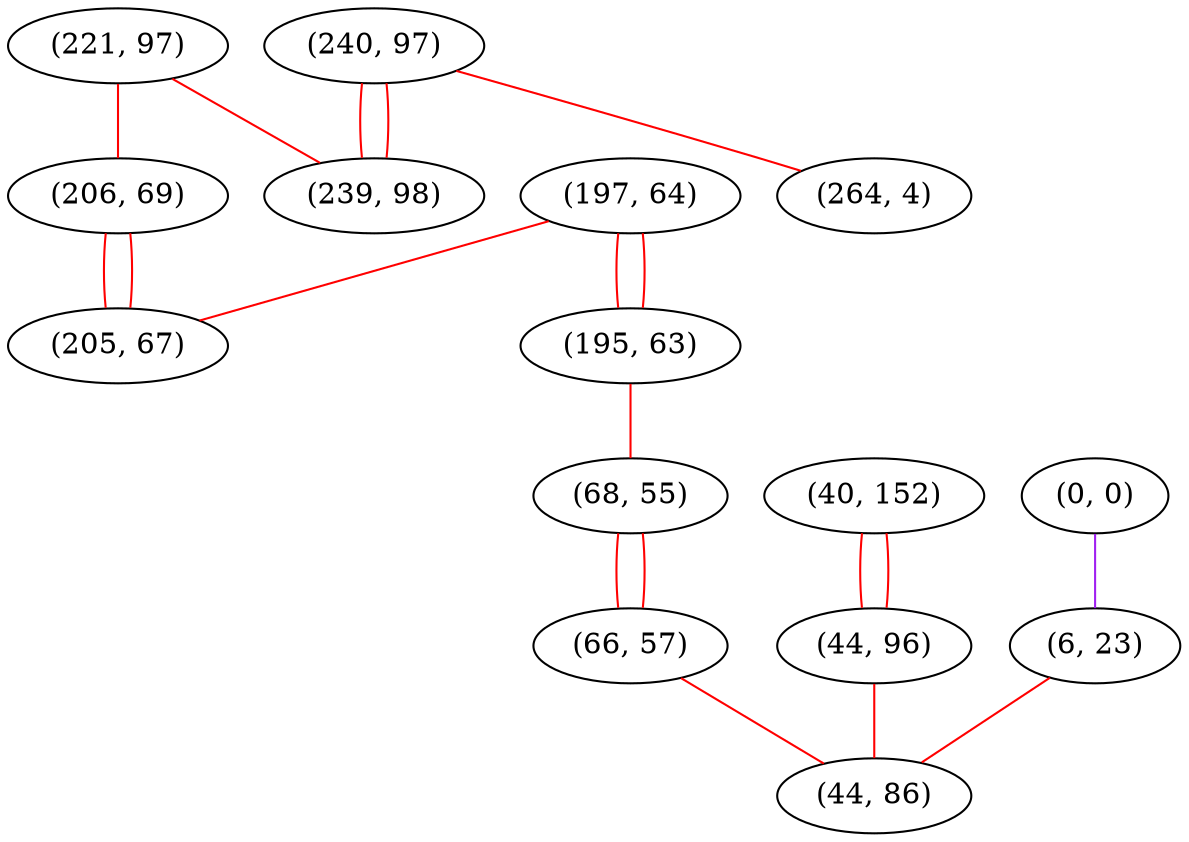 graph "" {
"(221, 97)";
"(40, 152)";
"(197, 64)";
"(206, 69)";
"(44, 96)";
"(205, 67)";
"(240, 97)";
"(195, 63)";
"(68, 55)";
"(0, 0)";
"(6, 23)";
"(66, 57)";
"(239, 98)";
"(44, 86)";
"(264, 4)";
"(221, 97)" -- "(239, 98)"  [color=red, key=0, weight=1];
"(221, 97)" -- "(206, 69)"  [color=red, key=0, weight=1];
"(40, 152)" -- "(44, 96)"  [color=red, key=0, weight=1];
"(40, 152)" -- "(44, 96)"  [color=red, key=1, weight=1];
"(197, 64)" -- "(195, 63)"  [color=red, key=0, weight=1];
"(197, 64)" -- "(195, 63)"  [color=red, key=1, weight=1];
"(197, 64)" -- "(205, 67)"  [color=red, key=0, weight=1];
"(206, 69)" -- "(205, 67)"  [color=red, key=0, weight=1];
"(206, 69)" -- "(205, 67)"  [color=red, key=1, weight=1];
"(44, 96)" -- "(44, 86)"  [color=red, key=0, weight=1];
"(240, 97)" -- "(239, 98)"  [color=red, key=0, weight=1];
"(240, 97)" -- "(239, 98)"  [color=red, key=1, weight=1];
"(240, 97)" -- "(264, 4)"  [color=red, key=0, weight=1];
"(195, 63)" -- "(68, 55)"  [color=red, key=0, weight=1];
"(68, 55)" -- "(66, 57)"  [color=red, key=0, weight=1];
"(68, 55)" -- "(66, 57)"  [color=red, key=1, weight=1];
"(0, 0)" -- "(6, 23)"  [color=purple, key=0, weight=4];
"(6, 23)" -- "(44, 86)"  [color=red, key=0, weight=1];
"(66, 57)" -- "(44, 86)"  [color=red, key=0, weight=1];
}
